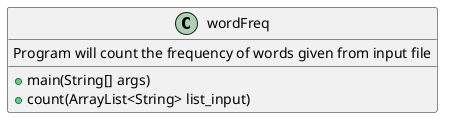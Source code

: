 @startuml
class wordFreq {
Program will count the frequency of words given from input file
    + main(String[] args)
    + count(ArrayList<String> list_input)

}
@enduml
